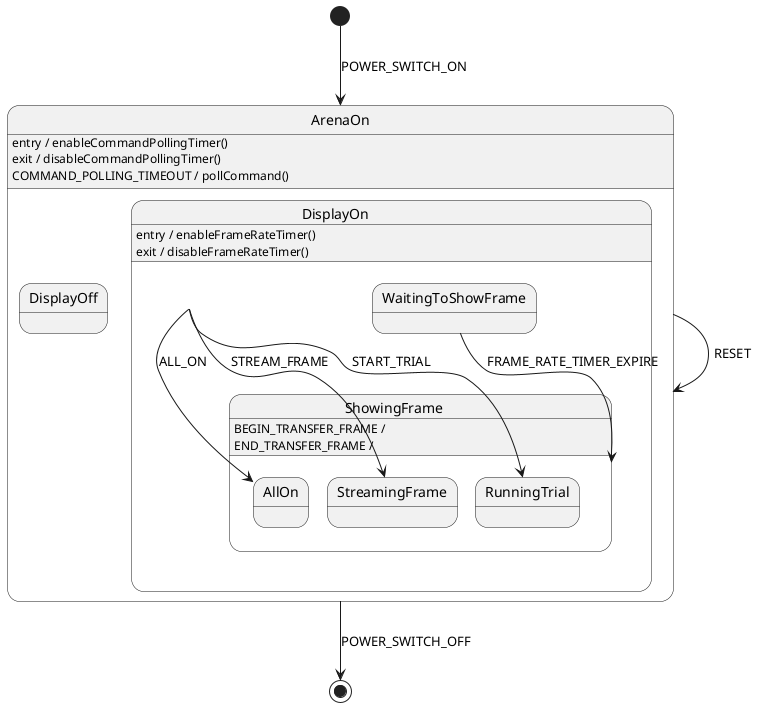 @startuml

state ArenaOn {
  ArenaOn : entry / enableCommandPollingTimer()
  ArenaOn : exit / disableCommandPollingTimer()
  ArenaOn : COMMAND_POLLING_TIMEOUT / pollCommand()
  state DisplayOn {
    DisplayOn : entry / enableFrameRateTimer()
    DisplayOn : exit / disableFrameRateTimer()
    state WaitingToShowFrame {
    }
    state ShowingFrame {
      ShowingFrame : BEGIN_TRANSFER_FRAME /
      ShowingFrame : END_TRANSFER_FRAME /
      state AllOn {
      }
      state StreamingFrame {
      }
      state RunningTrial {
      }
    }
    DisplayOn --> AllOn : ALL_ON
    DisplayOn --> StreamingFrame : STREAM_FRAME
    DisplayOn --> RunningTrial : START_TRIAL
    WaitingToShowFrame --> ShowingFrame : FRAME_RATE_TIMER_EXPIRE
  }
  state DisplayOff {
  }
}
[*] --> ArenaOn : POWER_SWITCH_ON
ArenaOn --> ArenaOn : RESET
ArenaOn --> [*] : POWER_SWITCH_OFF

@enduml
